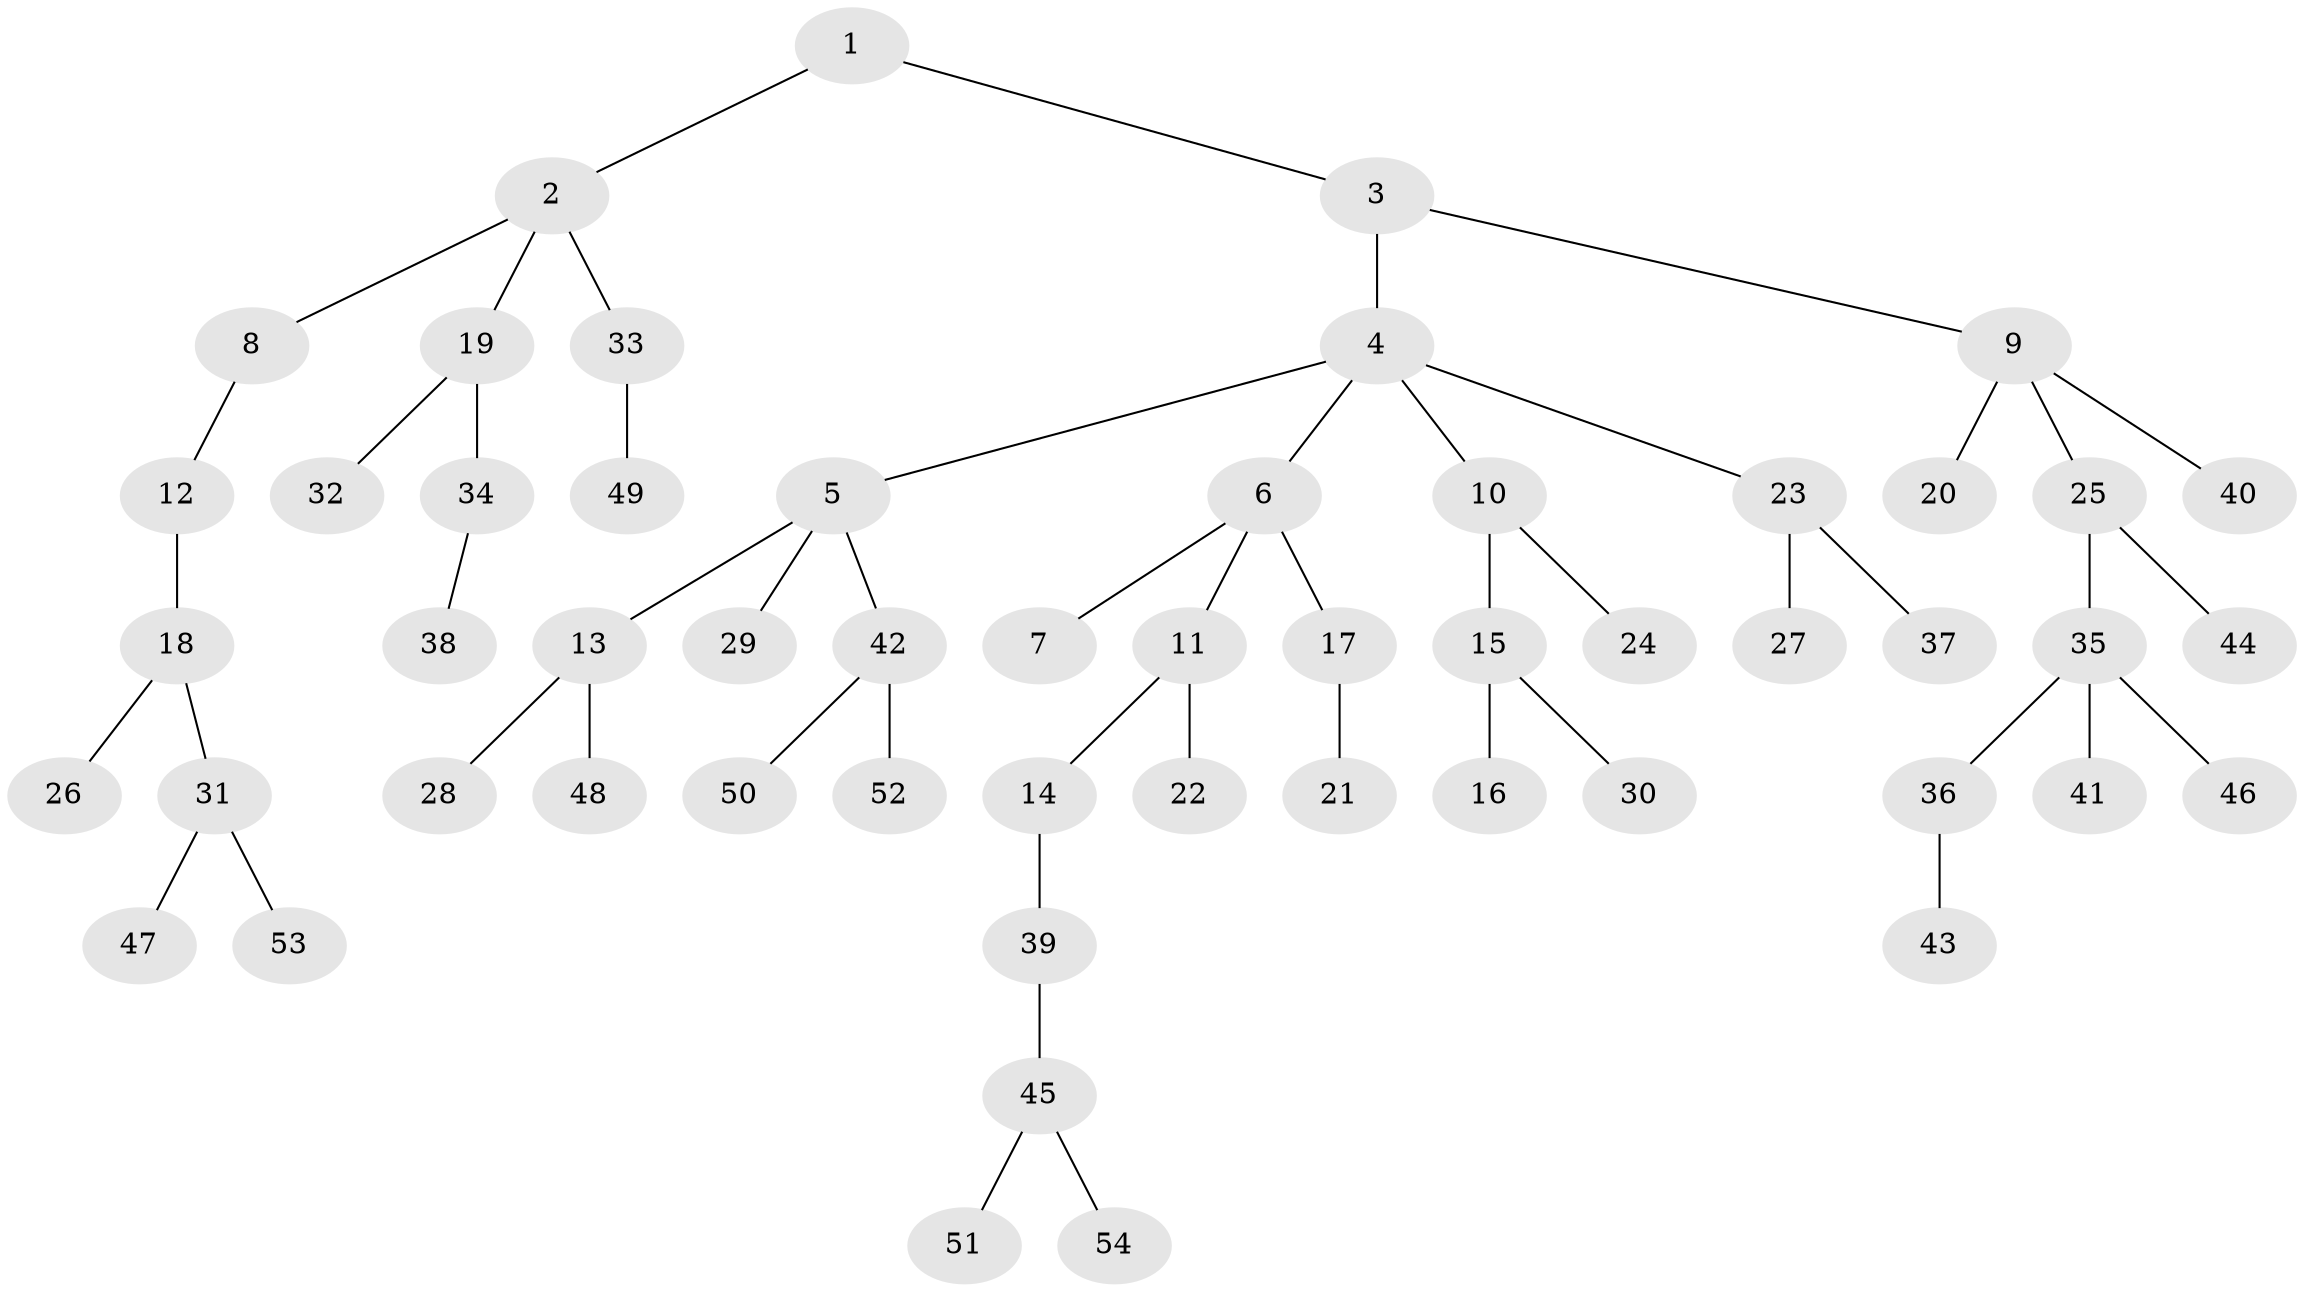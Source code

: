 // coarse degree distribution, {13: 0.05, 3: 0.05, 1: 0.7, 2: 0.2}
// Generated by graph-tools (version 1.1) at 2025/19/03/04/25 18:19:03]
// undirected, 54 vertices, 53 edges
graph export_dot {
graph [start="1"]
  node [color=gray90,style=filled];
  1;
  2;
  3;
  4;
  5;
  6;
  7;
  8;
  9;
  10;
  11;
  12;
  13;
  14;
  15;
  16;
  17;
  18;
  19;
  20;
  21;
  22;
  23;
  24;
  25;
  26;
  27;
  28;
  29;
  30;
  31;
  32;
  33;
  34;
  35;
  36;
  37;
  38;
  39;
  40;
  41;
  42;
  43;
  44;
  45;
  46;
  47;
  48;
  49;
  50;
  51;
  52;
  53;
  54;
  1 -- 2;
  1 -- 3;
  2 -- 8;
  2 -- 19;
  2 -- 33;
  3 -- 4;
  3 -- 9;
  4 -- 5;
  4 -- 6;
  4 -- 10;
  4 -- 23;
  5 -- 13;
  5 -- 29;
  5 -- 42;
  6 -- 7;
  6 -- 11;
  6 -- 17;
  8 -- 12;
  9 -- 20;
  9 -- 25;
  9 -- 40;
  10 -- 15;
  10 -- 24;
  11 -- 14;
  11 -- 22;
  12 -- 18;
  13 -- 28;
  13 -- 48;
  14 -- 39;
  15 -- 16;
  15 -- 30;
  17 -- 21;
  18 -- 26;
  18 -- 31;
  19 -- 32;
  19 -- 34;
  23 -- 27;
  23 -- 37;
  25 -- 35;
  25 -- 44;
  31 -- 47;
  31 -- 53;
  33 -- 49;
  34 -- 38;
  35 -- 36;
  35 -- 41;
  35 -- 46;
  36 -- 43;
  39 -- 45;
  42 -- 50;
  42 -- 52;
  45 -- 51;
  45 -- 54;
}
